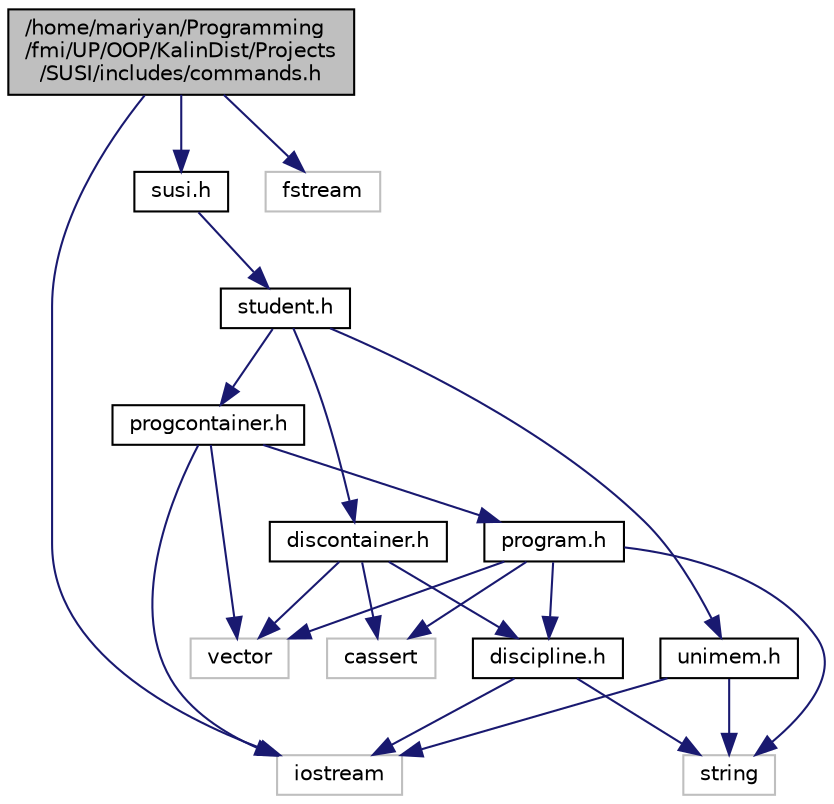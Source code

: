 digraph "/home/mariyan/Programming/fmi/UP/OOP/KalinDist/Projects/SUSI/includes/commands.h"
{
  edge [fontname="Helvetica",fontsize="10",labelfontname="Helvetica",labelfontsize="10"];
  node [fontname="Helvetica",fontsize="10",shape=record];
  Node0 [label="/home/mariyan/Programming\l/fmi/UP/OOP/KalinDist/Projects\l/SUSI/includes/commands.h",height=0.2,width=0.4,color="black", fillcolor="grey75", style="filled", fontcolor="black"];
  Node0 -> Node1 [color="midnightblue",fontsize="10",style="solid",fontname="Helvetica"];
  Node1 [label="iostream",height=0.2,width=0.4,color="grey75", fillcolor="white", style="filled"];
  Node0 -> Node2 [color="midnightblue",fontsize="10",style="solid",fontname="Helvetica"];
  Node2 [label="fstream",height=0.2,width=0.4,color="grey75", fillcolor="white", style="filled"];
  Node0 -> Node3 [color="midnightblue",fontsize="10",style="solid",fontname="Helvetica"];
  Node3 [label="susi.h",height=0.2,width=0.4,color="black", fillcolor="white", style="filled",URL="$susi_8h.html"];
  Node3 -> Node4 [color="midnightblue",fontsize="10",style="solid",fontname="Helvetica"];
  Node4 [label="student.h",height=0.2,width=0.4,color="black", fillcolor="white", style="filled",URL="$student_8h.html"];
  Node4 -> Node5 [color="midnightblue",fontsize="10",style="solid",fontname="Helvetica"];
  Node5 [label="unimem.h",height=0.2,width=0.4,color="black", fillcolor="white", style="filled",URL="$unimem_8h.html"];
  Node5 -> Node1 [color="midnightblue",fontsize="10",style="solid",fontname="Helvetica"];
  Node5 -> Node6 [color="midnightblue",fontsize="10",style="solid",fontname="Helvetica"];
  Node6 [label="string",height=0.2,width=0.4,color="grey75", fillcolor="white", style="filled"];
  Node4 -> Node7 [color="midnightblue",fontsize="10",style="solid",fontname="Helvetica"];
  Node7 [label="progcontainer.h",height=0.2,width=0.4,color="black", fillcolor="white", style="filled",URL="$progcontainer_8h.html"];
  Node7 -> Node1 [color="midnightblue",fontsize="10",style="solid",fontname="Helvetica"];
  Node7 -> Node8 [color="midnightblue",fontsize="10",style="solid",fontname="Helvetica"];
  Node8 [label="program.h",height=0.2,width=0.4,color="black", fillcolor="white", style="filled",URL="$program_8h.html"];
  Node8 -> Node9 [color="midnightblue",fontsize="10",style="solid",fontname="Helvetica"];
  Node9 [label="discipline.h",height=0.2,width=0.4,color="black", fillcolor="white", style="filled",URL="$discipline_8h.html"];
  Node9 -> Node1 [color="midnightblue",fontsize="10",style="solid",fontname="Helvetica"];
  Node9 -> Node6 [color="midnightblue",fontsize="10",style="solid",fontname="Helvetica"];
  Node8 -> Node10 [color="midnightblue",fontsize="10",style="solid",fontname="Helvetica"];
  Node10 [label="vector",height=0.2,width=0.4,color="grey75", fillcolor="white", style="filled"];
  Node8 -> Node6 [color="midnightblue",fontsize="10",style="solid",fontname="Helvetica"];
  Node8 -> Node11 [color="midnightblue",fontsize="10",style="solid",fontname="Helvetica"];
  Node11 [label="cassert",height=0.2,width=0.4,color="grey75", fillcolor="white", style="filled"];
  Node7 -> Node10 [color="midnightblue",fontsize="10",style="solid",fontname="Helvetica"];
  Node4 -> Node12 [color="midnightblue",fontsize="10",style="solid",fontname="Helvetica"];
  Node12 [label="discontainer.h",height=0.2,width=0.4,color="black", fillcolor="white", style="filled",URL="$discontainer_8h.html"];
  Node12 -> Node9 [color="midnightblue",fontsize="10",style="solid",fontname="Helvetica"];
  Node12 -> Node10 [color="midnightblue",fontsize="10",style="solid",fontname="Helvetica"];
  Node12 -> Node11 [color="midnightblue",fontsize="10",style="solid",fontname="Helvetica"];
}
